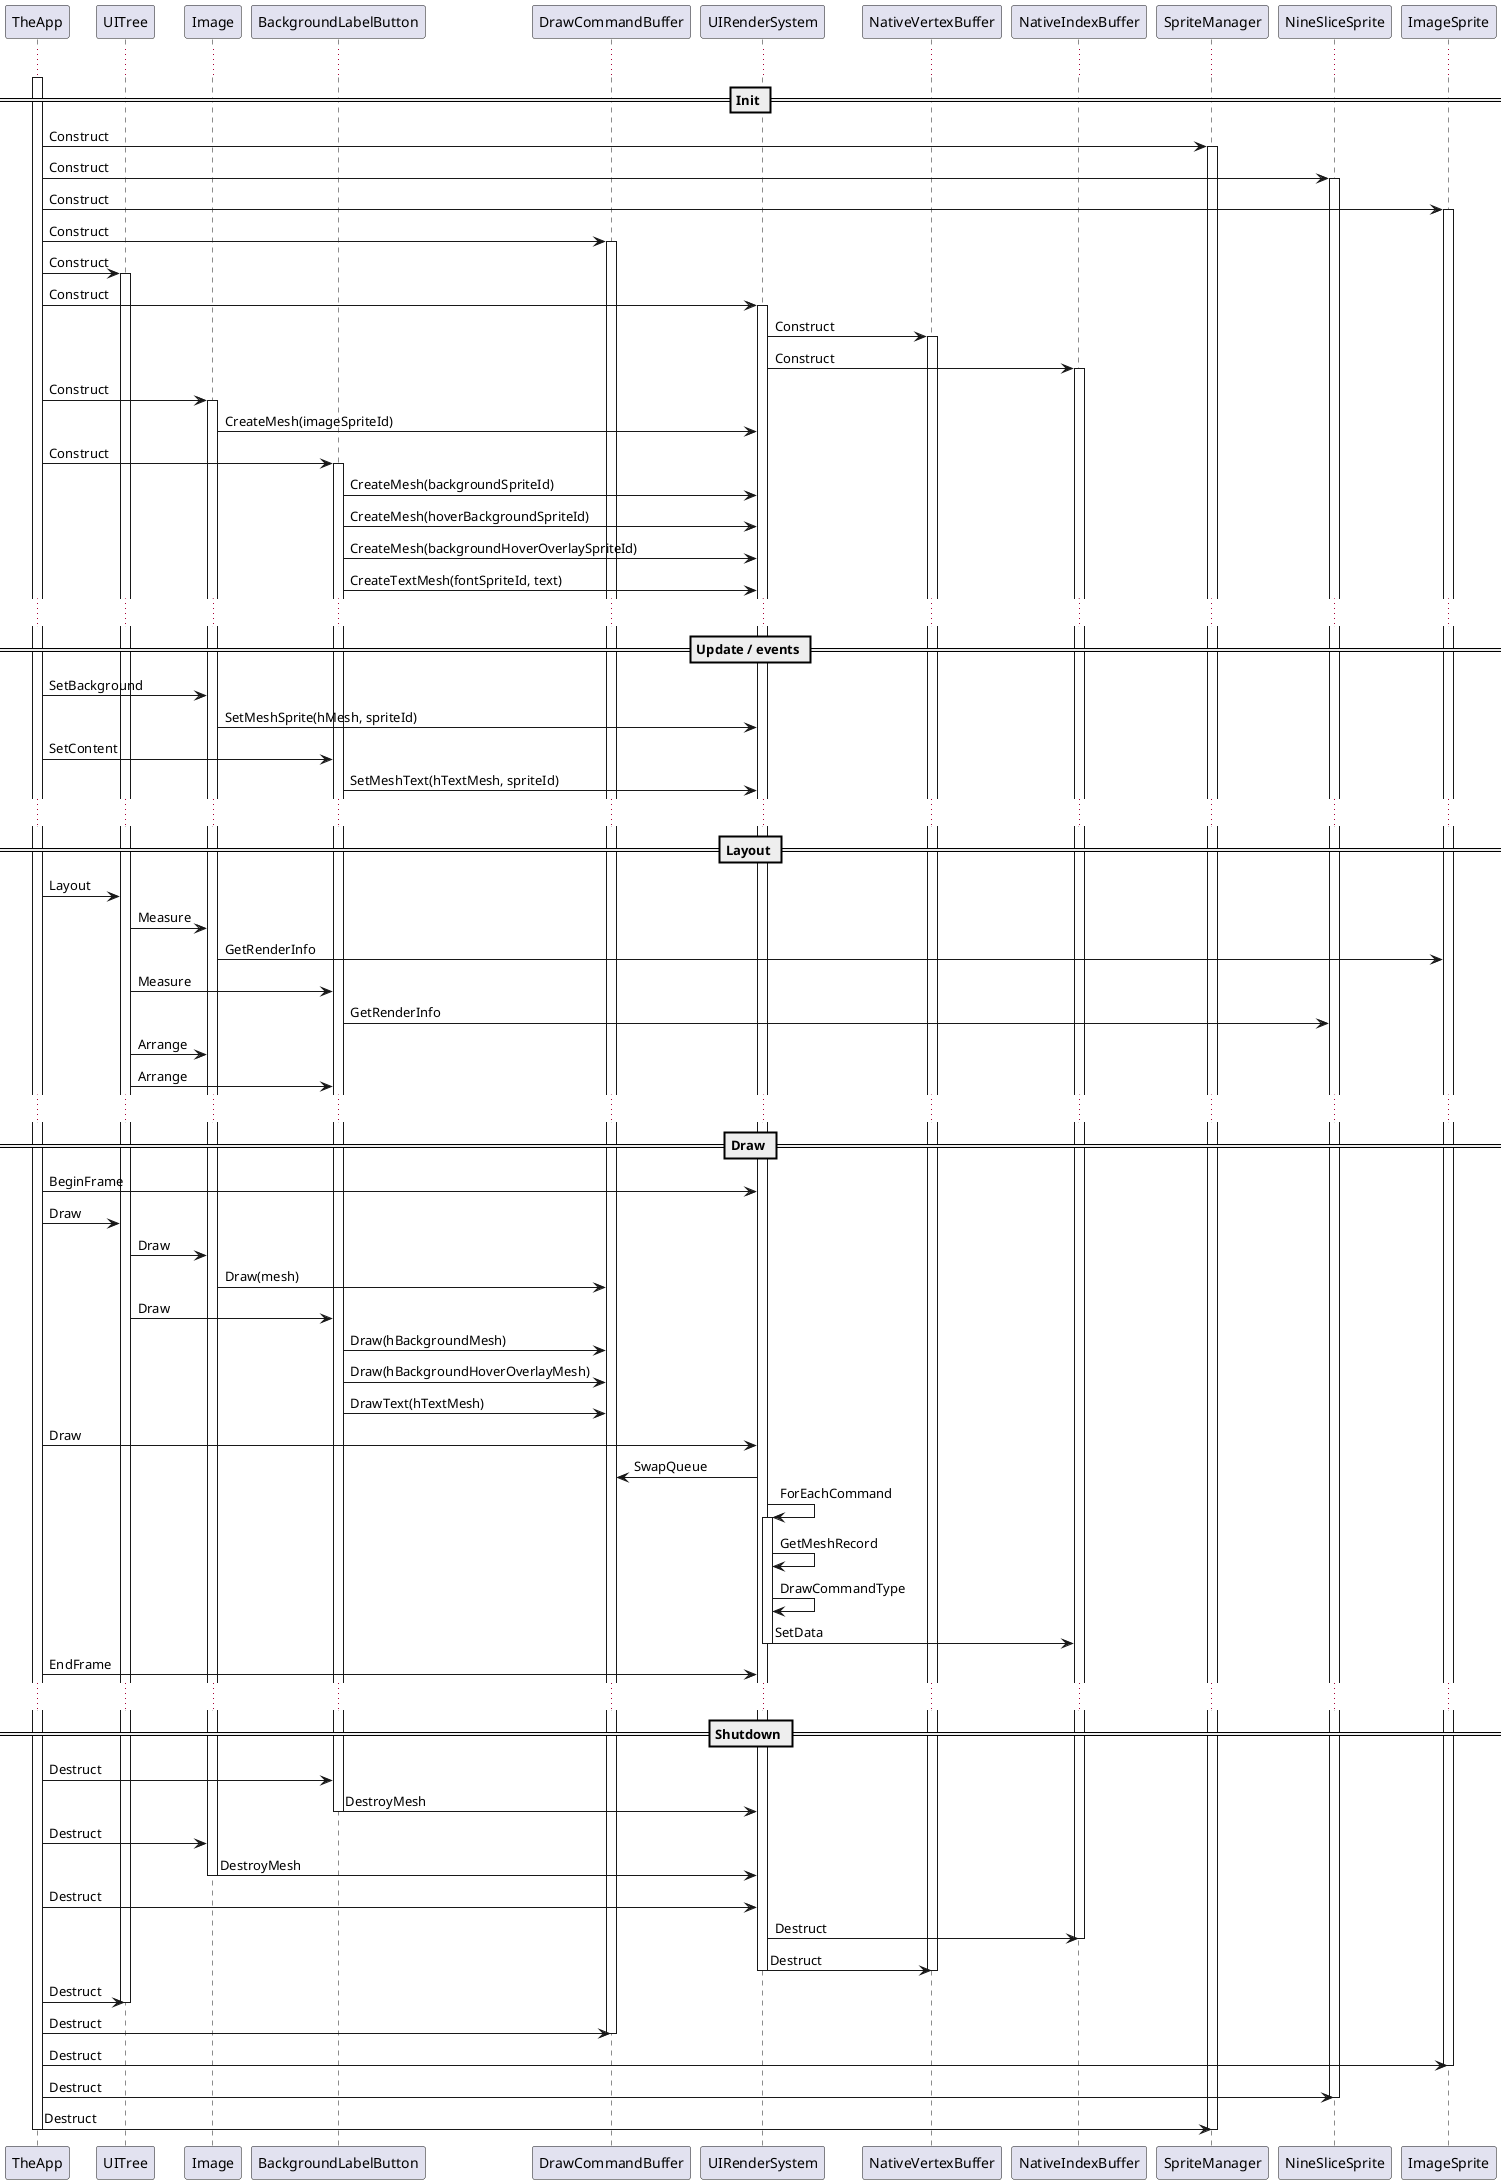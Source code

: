 @startuml FslGraphics Sprite Creation

participant TheApp
participant UITree
participant Image
participant BackgroundLabelButton
participant DrawCommandBuffer
participant UIRenderSystem
participant NativeVertexBuffer
participant NativeIndexBuffer
participant SpriteManager
participant NineSliceSprite
participant ImageSprite
activate TheApp
...
== Init ==

TheApp->SpriteManager++: Construct
TheApp->NineSliceSprite++: Construct
TheApp->ImageSprite++: Construct
TheApp->DrawCommandBuffer++: Construct
TheApp->UITree++: Construct
TheApp->UIRenderSystem++: Construct
UIRenderSystem->NativeVertexBuffer++: Construct
UIRenderSystem->NativeIndexBuffer++: Construct
TheApp->Image++: Construct
Image->UIRenderSystem: CreateMesh(imageSpriteId)
TheApp->BackgroundLabelButton++: Construct
BackgroundLabelButton->UIRenderSystem: CreateMesh(backgroundSpriteId)
BackgroundLabelButton->UIRenderSystem: CreateMesh(hoverBackgroundSpriteId)
BackgroundLabelButton->UIRenderSystem: CreateMesh(backgroundHoverOverlaySpriteId)
BackgroundLabelButton->UIRenderSystem: CreateTextMesh(fontSpriteId, text)

...
== Update / events ==

' During update or events the controls look can be reconfigured
TheApp->Image: SetBackground
Image->UIRenderSystem: SetMeshSprite(hMesh, spriteId)
TheApp->BackgroundLabelButton: SetContent
BackgroundLabelButton->UIRenderSystem: SetMeshText(hTextMesh, spriteId)

...
== Layout ==

TheApp->UITree: Layout
UITree->Image: Measure
Image->ImageSprite: GetRenderInfo
UITree->BackgroundLabelButton: Measure
BackgroundLabelButton->NineSliceSprite: GetRenderInfo
UITree->Image: Arrange
UITree->BackgroundLabelButton: Arrange
...
== Draw ==

TheApp->UIRenderSystem: BeginFrame
TheApp->UITree: Draw
UITree->Image: Draw
Image->DrawCommandBuffer: Draw(mesh)
UITree->BackgroundLabelButton: Draw
BackgroundLabelButton->DrawCommandBuffer: Draw(hBackgroundMesh)
BackgroundLabelButton->DrawCommandBuffer: Draw(hBackgroundHoverOverlayMesh)
BackgroundLabelButton->DrawCommandBuffer: DrawText(hTextMesh)
TheApp->UIRenderSystem: Draw
UIRenderSystem->DrawCommandBuffer: SwapQueue
UIRenderSystem->UIRenderSystem++: ForEachCommand
UIRenderSystem->UIRenderSystem: GetMeshRecord
UIRenderSystem->UIRenderSystem: DrawCommandType
UIRenderSystem->NativeIndexBuffer: SetData
deactivate UIRenderSystem
TheApp->UIRenderSystem: EndFrame

...
== Shutdown ==

TheApp->BackgroundLabelButton: Destruct
BackgroundLabelButton->UIRenderSystem: DestroyMesh
deactivate BackgroundLabelButton
TheApp->Image: Destruct
Image->UIRenderSystem: DestroyMesh
deactivate Image
TheApp->UIRenderSystem: Destruct
UIRenderSystem->NativeIndexBuffer: Destruct
deactivate NativeIndexBuffer
UIRenderSystem->NativeVertexBuffer: Destruct
deactivate NativeVertexBuffer
deactivate UIRenderSystem
TheApp->UITree: Destruct
deactivate UITree
TheApp->DrawCommandBuffer: Destruct
deactivate DrawCommandBuffer
TheApp->ImageSprite: Destruct
deactivate ImageSprite
TheApp->NineSliceSprite: Destruct
deactivate NineSliceSprite
TheApp->SpriteManager: Destruct
deactivate SpriteManager
deactivate TheApp

@enduml

